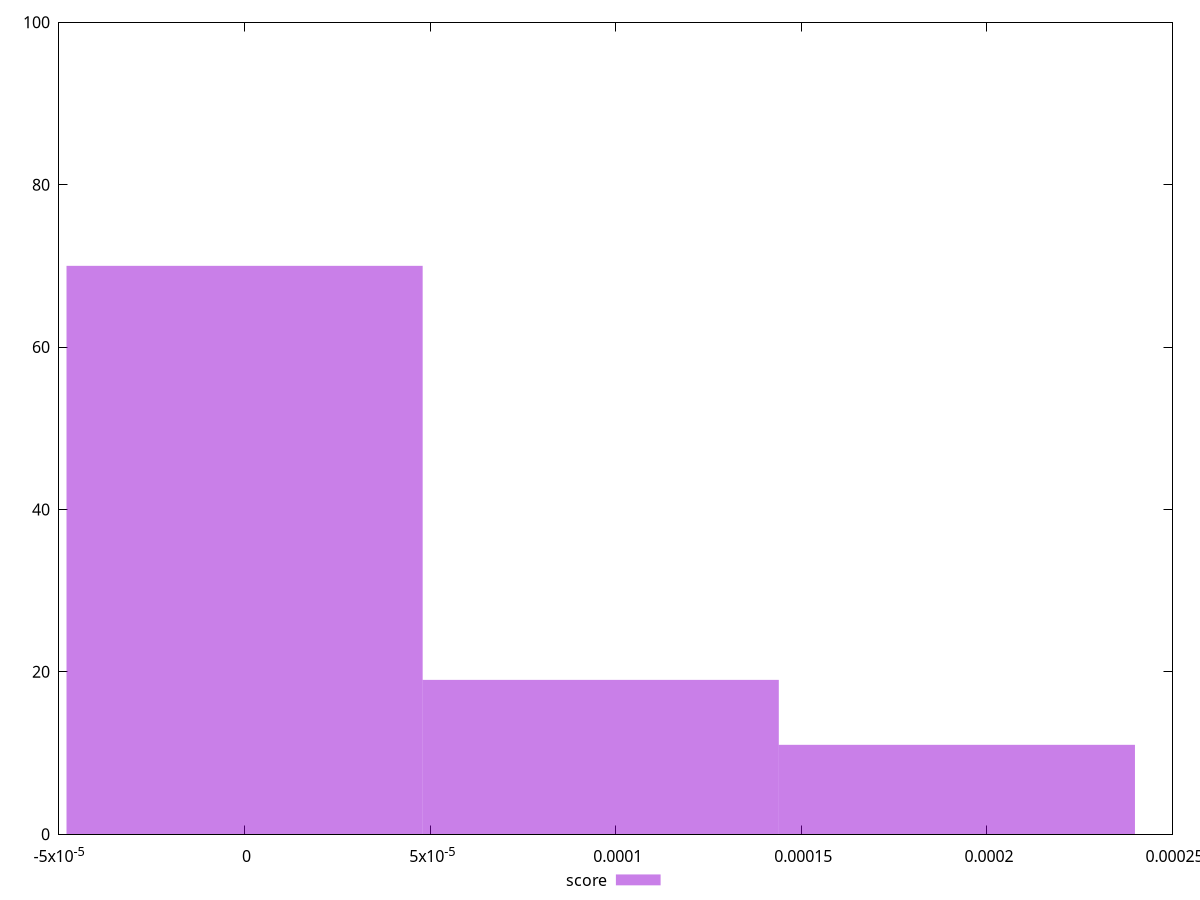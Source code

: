 reset
set terminal svg size 640, 490 enhanced background rgb 'white'
set output "reprap/largest-contentful-paint/samples/pages+cached+nointeractive/score/histogram.svg"

$score <<EOF
0.0001919087919910462 11
0.0000959543959955231 19
0 70
EOF

set key outside below
set boxwidth 0.0000959543959955231
set yrange [0:100]
set style fill transparent solid 0.5 noborder

plot \
  $score title "score" with boxes, \


reset